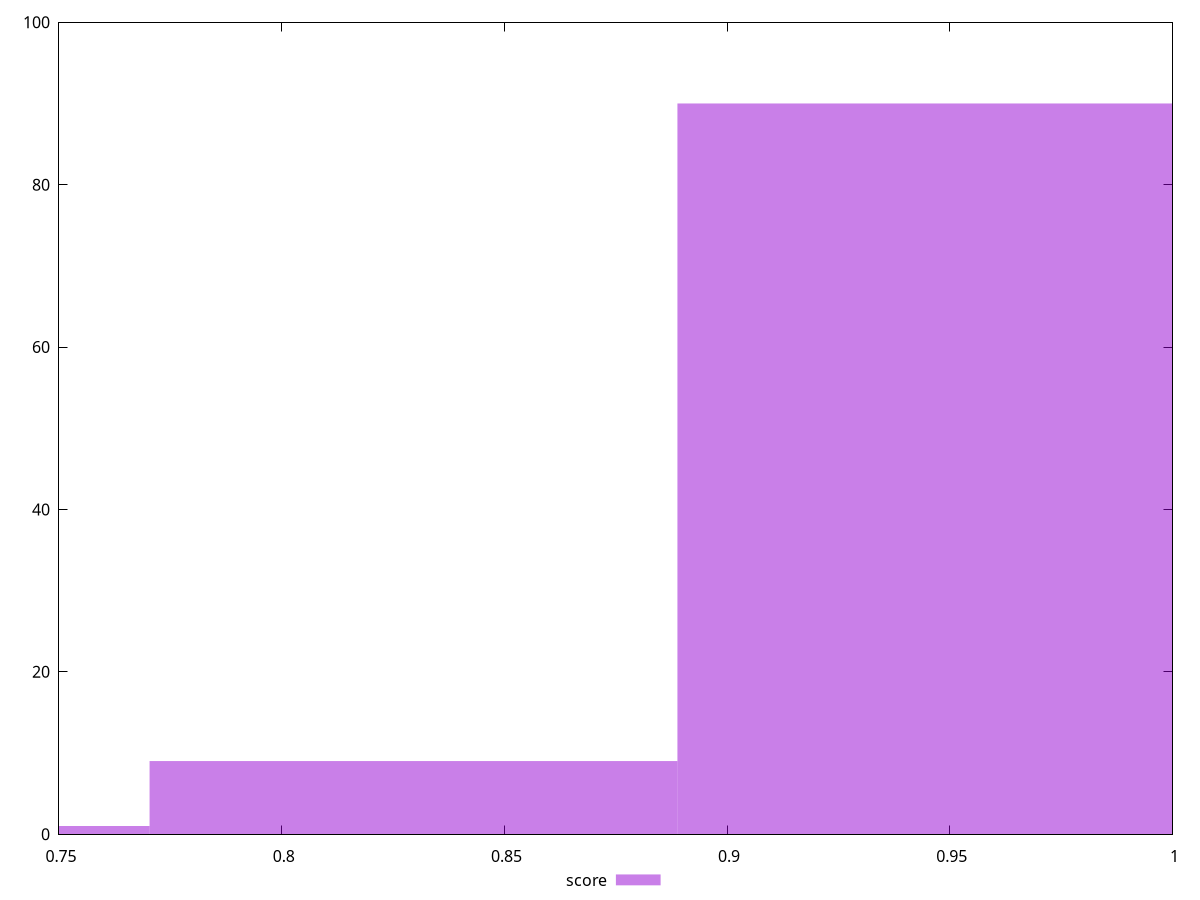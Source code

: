 reset

$score <<EOF
0.7110776483231056 1
0.9481035310974741 90
0.8295905897102899 9
EOF

set key outside below
set boxwidth 0.11851294138718427
set xrange [0.75:1]
set yrange [0:100]
set trange [0:100]
set style fill transparent solid 0.5 noborder
set terminal svg size 640, 490 enhanced background rgb 'white'
set output "report_00026_2021-02-22T21:38:55.199Z/uses-rel-preconnect/samples/pages+cached+noadtech+nomedia/score/histogram.svg"

plot $score title "score" with boxes

reset
